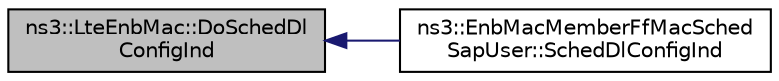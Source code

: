 digraph "ns3::LteEnbMac::DoSchedDlConfigInd"
{
  edge [fontname="Helvetica",fontsize="10",labelfontname="Helvetica",labelfontsize="10"];
  node [fontname="Helvetica",fontsize="10",shape=record];
  rankdir="LR";
  Node1 [label="ns3::LteEnbMac::DoSchedDl\lConfigInd",height=0.2,width=0.4,color="black", fillcolor="grey75", style="filled", fontcolor="black"];
  Node1 -> Node2 [dir="back",color="midnightblue",fontsize="10",style="solid"];
  Node2 [label="ns3::EnbMacMemberFfMacSched\lSapUser::SchedDlConfigInd",height=0.2,width=0.4,color="black", fillcolor="white", style="filled",URL="$df/df3/classns3_1_1EnbMacMemberFfMacSchedSapUser.html#a9fcfa51c58c86fcea64fc77f91037033"];
}
